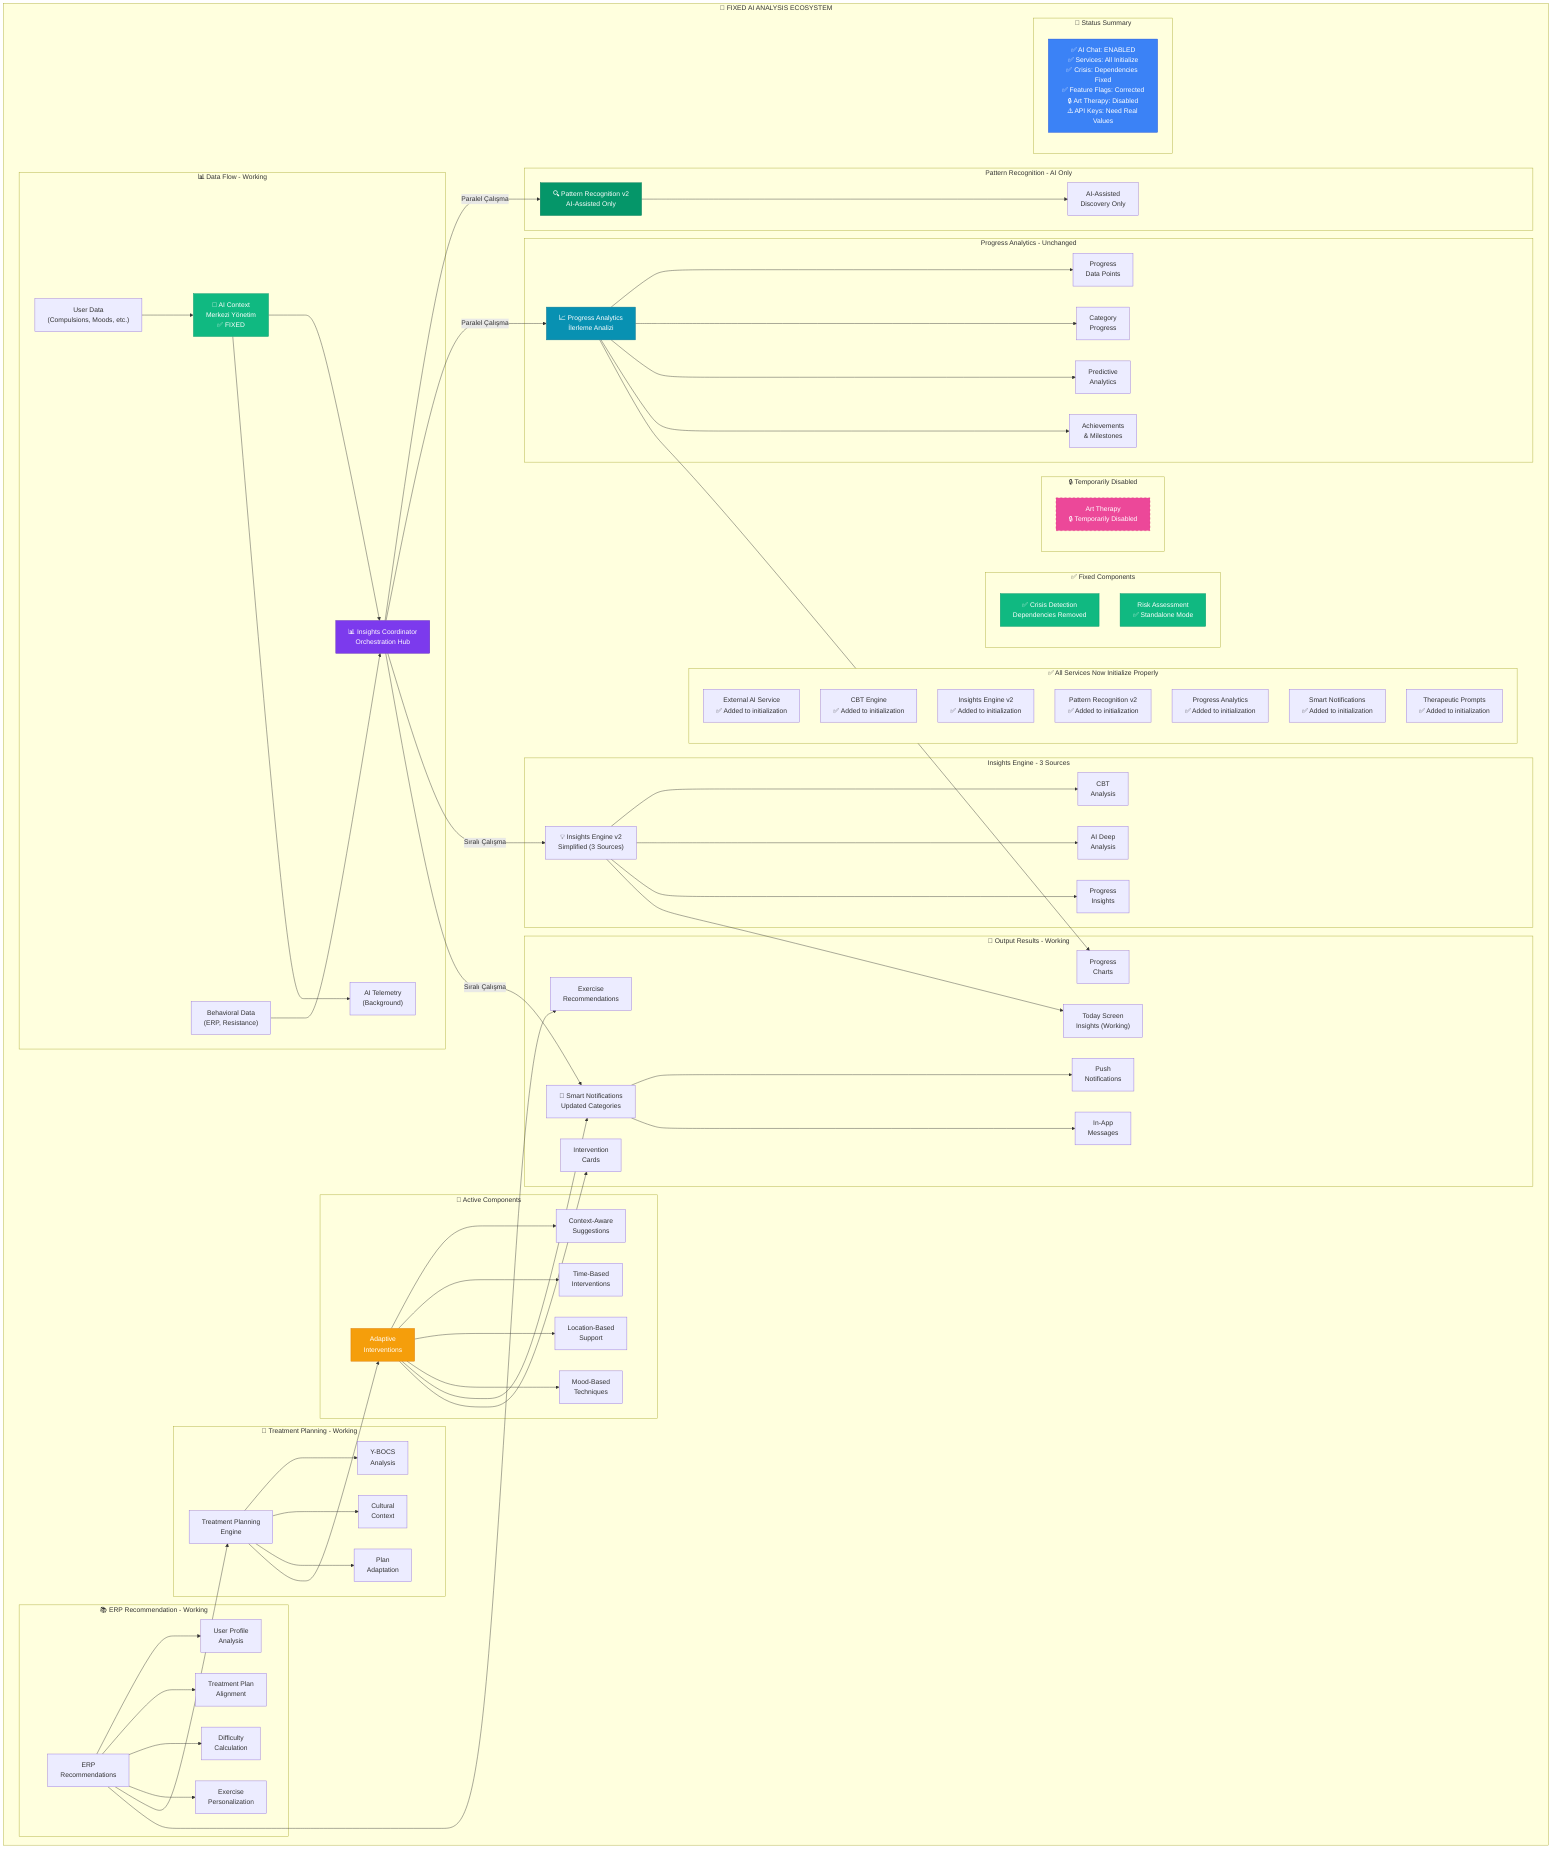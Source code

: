 graph TB
    subgraph "🧠 FIXED AI ANALYSIS ECOSYSTEM"
        AI_CONTEXT["🎯 AI Context<br/>Merkezi Yönetim<br/>✅ FIXED"]
        
        AI_CONTEXT --> INSIGHTS_COORD["📊 Insights Coordinator<br/>Orchestration Hub"]
        
        INSIGHTS_COORD --> |"Paralel Çalışma"| PATTERN_REC["🔍 Pattern Recognition v2<br/>AI-Assisted Only"]
        INSIGHTS_COORD --> |"Paralel Çalışma"| PROGRESS_ANALYTICS["📈 Progress Analytics<br/>İlerleme Analizi"]
        INSIGHTS_COORD --> |"Sıralı Çalışma"| INSIGHTS_ENGINE["💡 Insights Engine v2<br/>Simplified (3 Sources)"]
        INSIGHTS_COORD --> |"Sıralı Çalışma"| SMART_NOTIF["🔔 Smart Notifications<br/>Updated Categories"]
        
        subgraph "✅ All Services Now Initialize Properly"
            EXTERNAL_AI["External AI Service<br/>✅ Added to initialization"]
            CBT_ENGINE["CBT Engine<br/>✅ Added to initialization"]
            INSIGHTS_V2["Insights Engine v2<br/>✅ Added to initialization"]
            PATTERN_V2["Pattern Recognition v2<br/>✅ Added to initialization"]
            PROGRESS_ANAL["Progress Analytics<br/>✅ Added to initialization"]
            SMART_NOTIF_INIT["Smart Notifications<br/>✅ Added to initialization"]
            THERAPEUTIC["Therapeutic Prompts<br/>✅ Added to initialization"]
        end
        
        subgraph "Pattern Recognition - AI Only"
            PATTERN_REC --> AI_ASSISTED["AI-Assisted<br/>Discovery Only"]
        end
        
        subgraph "Progress Analytics - Unchanged"
            PROGRESS_ANALYTICS --> DATA_POINTS["Progress<br/>Data Points"]
            PROGRESS_ANALYTICS --> CATEGORY_PROG["Category<br/>Progress"]
            PROGRESS_ANALYTICS --> PREDICTIONS["Predictive<br/>Analytics"]
            PROGRESS_ANALYTICS --> ACHIEVEMENTS["Achievements<br/>& Milestones"]
        end
        
        subgraph "Insights Engine - 3 Sources"
            INSIGHTS_ENGINE --> CBT_INSIGHTS["CBT<br/>Analysis"]
            INSIGHTS_ENGINE --> AI_DEEP["AI Deep<br/>Analysis"]
            INSIGHTS_ENGINE --> PROGRESS_INSIGHTS["Progress<br/>Insights"]
        end
        
        subgraph "✅ Fixed Components"
            CRISIS_FIXED["✅ Crisis Detection<br/>Dependencies Removed"]
            RISK_ASSESS["Risk Assessment<br/>✅ Standalone Mode"]
        end
        
        subgraph "🔄 Active Components"
            ADAPTIVE_INT["Adaptive<br/>Interventions"]
            ADAPTIVE_INT --> CONTEXT_AWARE["Context-Aware<br/>Suggestions"]
            ADAPTIVE_INT --> TIME_BASED["Time-Based<br/>Interventions"]
            ADAPTIVE_INT --> LOCATION_BASED["Location-Based<br/>Support"]
            ADAPTIVE_INT --> MOOD_BASED["Mood-Based<br/>Techniques"]
        end
        
        subgraph "📚 ERP Recommendation - Working"
            ERP_REC["ERP<br/>Recommendations"]
            ERP_REC --> USER_PROFILE["User Profile<br/>Analysis"]
            ERP_REC --> TREATMENT_PLAN["Treatment Plan<br/>Alignment"]
            ERP_REC --> DIFFICULTY_CALC["Difficulty<br/>Calculation"]
            ERP_REC --> PERSONALIZATION["Exercise<br/>Personalization"]
        end
        
        subgraph "🧬 Treatment Planning - Working"
            TREATMENT_PLAN_ENG["Treatment Planning<br/>Engine"]
            TREATMENT_PLAN_ENG --> YBOCS_ANALYSIS["Y-BOCS<br/>Analysis"]
            TREATMENT_PLAN_ENG --> CULTURAL_CONTEXT["Cultural<br/>Context"]
            TREATMENT_PLAN_ENG --> PLAN_ADAPTATION["Plan<br/>Adaptation"]
        end
        
        subgraph "🔒 Temporarily Disabled"
            ART_THERAPY["Art Therapy<br/>🔒 Temporarily Disabled"]
        end
        
        ADAPTIVE_INT --> SMART_NOTIF
        ERP_REC --> TREATMENT_PLAN_ENG
        TREATMENT_PLAN_ENG --> ADAPTIVE_INT
        
        subgraph "📊 Data Flow - Working"
            USER_DATA["User Data<br/>(Compulsions, Moods, etc.)"]
            USER_DATA --> AI_CONTEXT
            
            BEHAVIORAL_DATA["Behavioral Data<br/>(ERP, Resistance)"]
            BEHAVIORAL_DATA --> INSIGHTS_COORD
            
            TELEMETRY["AI Telemetry<br/>(Background)"]
            AI_CONTEXT --> TELEMETRY
        end
        
        subgraph "🎯 Output Results - Working"
            SMART_NOTIF --> PUSH_NOTIF["Push<br/>Notifications"]
            SMART_NOTIF --> IN_APP["In-App<br/>Messages"]
            
            INSIGHTS_ENGINE --> TODAY_INSIGHTS["Today Screen<br/>Insights (Working)"]
            PROGRESS_ANALYTICS --> PROGRESS_CHARTS["Progress<br/>Charts"]
            
            ADAPTIVE_INT --> INTERVENTION_CARDS["Intervention<br/>Cards"]
            ERP_REC --> EXERCISE_LIST["Exercise<br/>Recommendations"]
        end
        
        subgraph "🚀 Status Summary"
            STATUS["✅ AI Chat: ENABLED<br/>✅ Services: All Initialize<br/>✅ Crisis: Dependencies Fixed<br/>✅ Feature Flags: Corrected<br/>🔒 Art Therapy: Disabled<br/>⚠️ API Keys: Need Real Values"]
        end
    end
    
    style AI_CONTEXT fill:#10B981,stroke:#059669,color:#fff
    style INSIGHTS_COORD fill:#7C3AED,stroke:#5B21B6,color:#fff
    style PATTERN_REC fill:#059669,stroke:#047857,color:#fff
    style PROGRESS_ANALYTICS fill:#0891B2,stroke:#0E7490,color:#fff
    style ADAPTIVE_INT fill:#F59E0B,stroke:#D97706,color:#fff
    style CRISIS_FIXED fill:#10B981,stroke:#059669,color:#fff
    style RISK_ASSESS fill:#10B981,stroke:#059669,color:#fff
    style ART_THERAPY fill:#EC4899,stroke:#DB2777,color:#fff,stroke-dasharray: 5 5
    style STATUS fill:#3B82F6,stroke:#1D4ED8,color:#fff